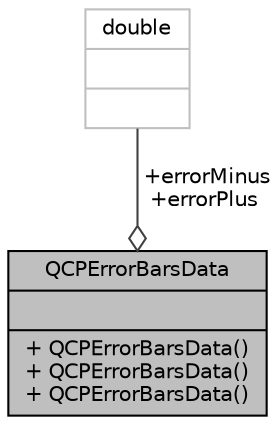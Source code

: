 digraph "QCPErrorBarsData"
{
 // LATEX_PDF_SIZE
  edge [fontname="Helvetica",fontsize="10",labelfontname="Helvetica",labelfontsize="10"];
  node [fontname="Helvetica",fontsize="10",shape=record];
  Node1 [label="{QCPErrorBarsData\n||+ QCPErrorBarsData()\l+ QCPErrorBarsData()\l+ QCPErrorBarsData()\l}",height=0.2,width=0.4,color="black", fillcolor="grey75", style="filled", fontcolor="black",tooltip="Holds the data of one single error bar for QCPErrorBars."];
  Node2 -> Node1 [color="grey25",fontsize="10",style="solid",label=" +errorMinus\n+errorPlus" ,arrowhead="odiamond",fontname="Helvetica"];
  Node2 [label="{double\n||}",height=0.2,width=0.4,color="grey75", fillcolor="white", style="filled",tooltip=" "];
}
